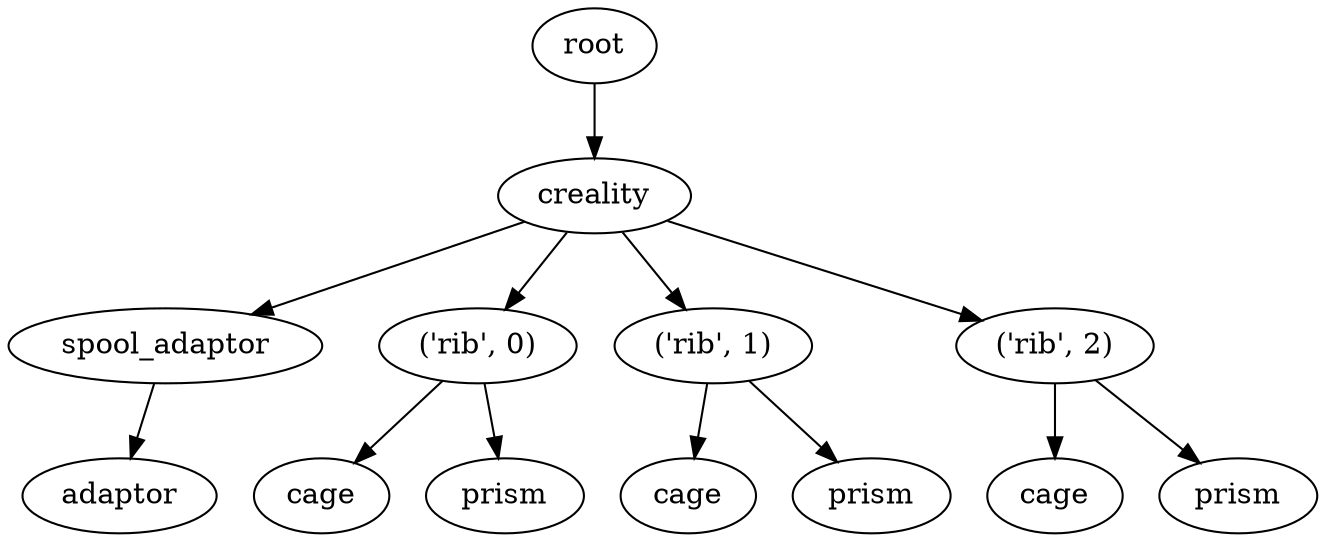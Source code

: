 digraph creality {
    root_14 [label="root"];
    creality_15 [label="creality"];
    spool_adaptor_16 [label="spool_adaptor"];
    adaptor_17 [label="adaptor"];
    rib_18 [label="\('rib',\ 0\)"];
    cage_19 [label="cage"];
    prism_20 [label="prism"];
    rib_21 [label="\('rib',\ 1\)"];
    cage_22 [label="cage"];
    prism_23 [label="prism"];
    rib_24 [label="\('rib',\ 2\)"];
    cage_25 [label="cage"];
    prism_26 [label="prism"];
    root_14 -> creality_15;
    creality_15 -> spool_adaptor_16;
    spool_adaptor_16 -> adaptor_17;
    creality_15 -> rib_18;
    rib_18 -> cage_19;
    rib_18 -> prism_20;
    creality_15 -> rib_21;
    rib_21 -> cage_22;
    rib_21 -> prism_23;
    creality_15 -> rib_24;
    rib_24 -> cage_25;
    rib_24 -> prism_26;
}
